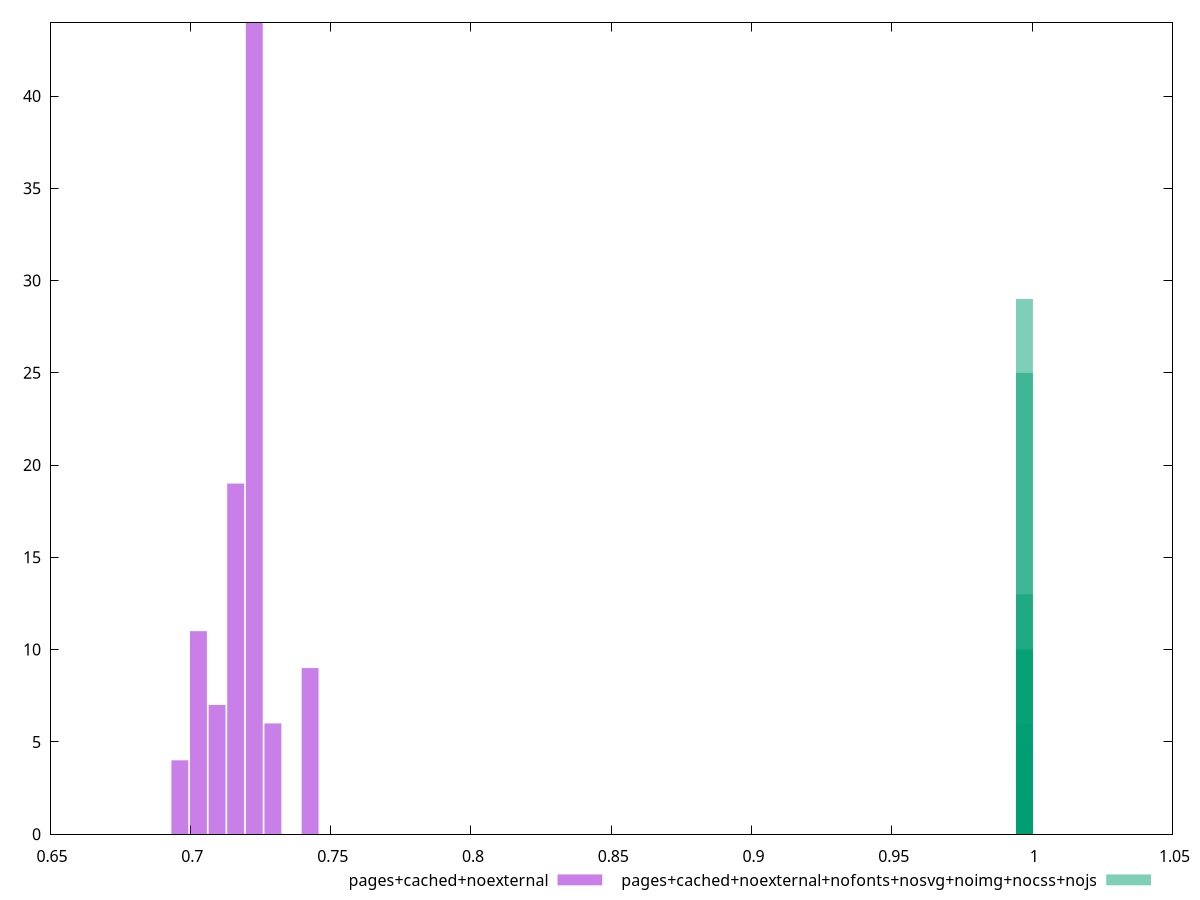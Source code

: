$_pagesCachedNoexternal <<EOF
0.6962703101152183 4
0.7227948933577029 44
0.7095326017364606 7
0.729426039168324 6
0.7161637475470818 19
0.7426883307895662 9
0.7029014559258395 11
EOF
$_pagesCachedNoexternalNofontsNosvgNoimgNocssNojs <<EOF
0.9972406054702487 25
0.9972597809616435 10
0.9972469973007136 29
0.9972725646225732 2
0.9972661727921083 6
0.997227821809319 5
0.9972533891311786 10
0.9972342136397839 13
EOF
set key outside below
set terminal pngcairo
set output "report_00004_2020-11-02T20-21-41.718Z/performance_score/performance_score_pages+cached+noexternal_pages+cached+noexternal+nofonts+nosvg+noimg+nocss+nojs+hist.png"
set boxwidth 0.006020045090147097
set style fill transparent solid 0.5 noborder
set yrange [0:44]
plot $_pagesCachedNoexternal title "pages+cached+noexternal" with boxes ,$_pagesCachedNoexternalNofontsNosvgNoimgNocssNojs title "pages+cached+noexternal+nofonts+nosvg+noimg+nocss+nojs" with boxes ,